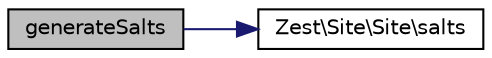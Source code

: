 digraph "generateSalts"
{
  edge [fontname="Helvetica",fontsize="10",labelfontname="Helvetica",labelfontsize="10"];
  node [fontname="Helvetica",fontsize="10",shape=record];
  rankdir="LR";
  Node15 [label="generateSalts",height=0.2,width=0.4,color="black", fillcolor="grey75", style="filled", fontcolor="black"];
  Node15 -> Node16 [color="midnightblue",fontsize="10",style="solid",fontname="Helvetica"];
  Node16 [label="Zest\\Site\\Site\\salts",height=0.2,width=0.4,color="black", fillcolor="white", style="filled",URL="$class_zest_1_1_site_1_1_site.html#ad2f560b79e6c8bcd9573904aa4fee525"];
}
